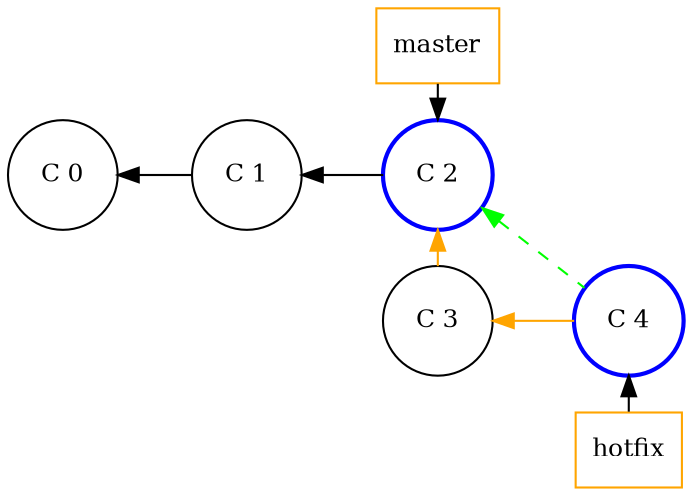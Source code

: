 digraph git_merge_fast_fwd {
    splines=line
    rankdir=LR
    bgcolor=transparent

    node[width=0.3, shape=rect,fontsize=12.0, style="", color=orange]
    edge[dir=back, style=""]
    master [label="master"]
    hotfix [label="hotfix"]

    node[shape=circle,fontsize=12.0, style="", color=""]
    edge[dir=back, style=""]

    c_0 [label="C 0", group=master]
    c_1 [label="C 1", group=master]
    c_3 [label="C 3", group=branch]

    /* Marked nodes */
    node[shape=circle, color=blue, style=bold]
    c_2 [label="C 2", group=master]
    c_4 [label="C 4", group=branch]

    edge[style=""]
    c_0 -> c_1 -> c_2
    edge[color=orange]
    c_2 -> c_3
    c_3 -> c_4

    edge[color=""]
    master -> c_2 [dir=""]
    c_4 -> hotfix

    c_2 -> c_4 [color=green, style=dashed]

    {rank=same; c_2 master c_3}
    {rank=same; c_4 hotfix}
}
